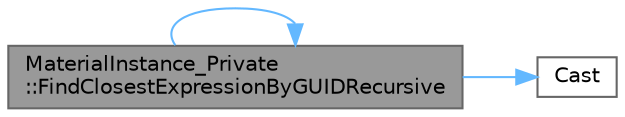 digraph "MaterialInstance_Private::FindClosestExpressionByGUIDRecursive"
{
 // INTERACTIVE_SVG=YES
 // LATEX_PDF_SIZE
  bgcolor="transparent";
  edge [fontname=Helvetica,fontsize=10,labelfontname=Helvetica,labelfontsize=10];
  node [fontname=Helvetica,fontsize=10,shape=box,height=0.2,width=0.4];
  rankdir="LR";
  Node1 [id="Node000001",label="MaterialInstance_Private\l::FindClosestExpressionByGUIDRecursive",height=0.2,width=0.4,color="gray40", fillcolor="grey60", style="filled", fontcolor="black",tooltip="Workaround - Similar to base call but evaluates all expressions found, not just the first."];
  Node1 -> Node2 [id="edge1_Node000001_Node000002",color="steelblue1",style="solid",tooltip=" "];
  Node2 [id="Node000002",label="Cast",height=0.2,width=0.4,color="grey40", fillcolor="white", style="filled",URL="$d4/d55/Casts_8h.html#af337187a7ebe36fac35ea41db8a65ba9",tooltip=" "];
  Node1 -> Node1 [id="edge2_Node000001_Node000001",color="steelblue1",style="solid",tooltip=" "];
}
